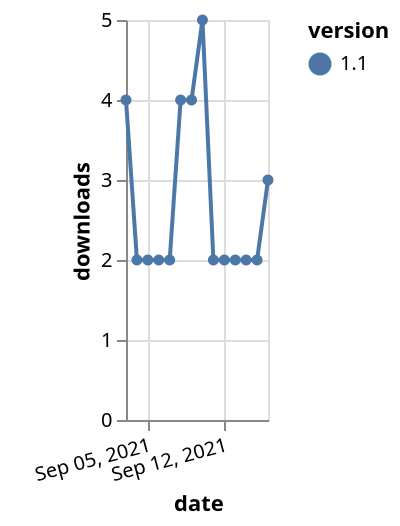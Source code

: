 {"$schema": "https://vega.github.io/schema/vega-lite/v5.json", "description": "A simple bar chart with embedded data.", "data": {"values": [{"date": "2021-09-03", "total": 3334, "delta": 4, "version": "1.1"}, {"date": "2021-09-04", "total": 3336, "delta": 2, "version": "1.1"}, {"date": "2021-09-05", "total": 3338, "delta": 2, "version": "1.1"}, {"date": "2021-09-06", "total": 3340, "delta": 2, "version": "1.1"}, {"date": "2021-09-07", "total": 3342, "delta": 2, "version": "1.1"}, {"date": "2021-09-08", "total": 3346, "delta": 4, "version": "1.1"}, {"date": "2021-09-09", "total": 3350, "delta": 4, "version": "1.1"}, {"date": "2021-09-10", "total": 3355, "delta": 5, "version": "1.1"}, {"date": "2021-09-11", "total": 3357, "delta": 2, "version": "1.1"}, {"date": "2021-09-12", "total": 3359, "delta": 2, "version": "1.1"}, {"date": "2021-09-13", "total": 3361, "delta": 2, "version": "1.1"}, {"date": "2021-09-14", "total": 3363, "delta": 2, "version": "1.1"}, {"date": "2021-09-15", "total": 3365, "delta": 2, "version": "1.1"}, {"date": "2021-09-16", "total": 3368, "delta": 3, "version": "1.1"}]}, "width": "container", "mark": {"type": "line", "point": {"filled": true}}, "encoding": {"x": {"field": "date", "type": "temporal", "timeUnit": "yearmonthdate", "title": "date", "axis": {"labelAngle": -15}}, "y": {"field": "delta", "type": "quantitative", "title": "downloads"}, "color": {"field": "version", "type": "nominal"}, "tooltip": {"field": "delta"}}}